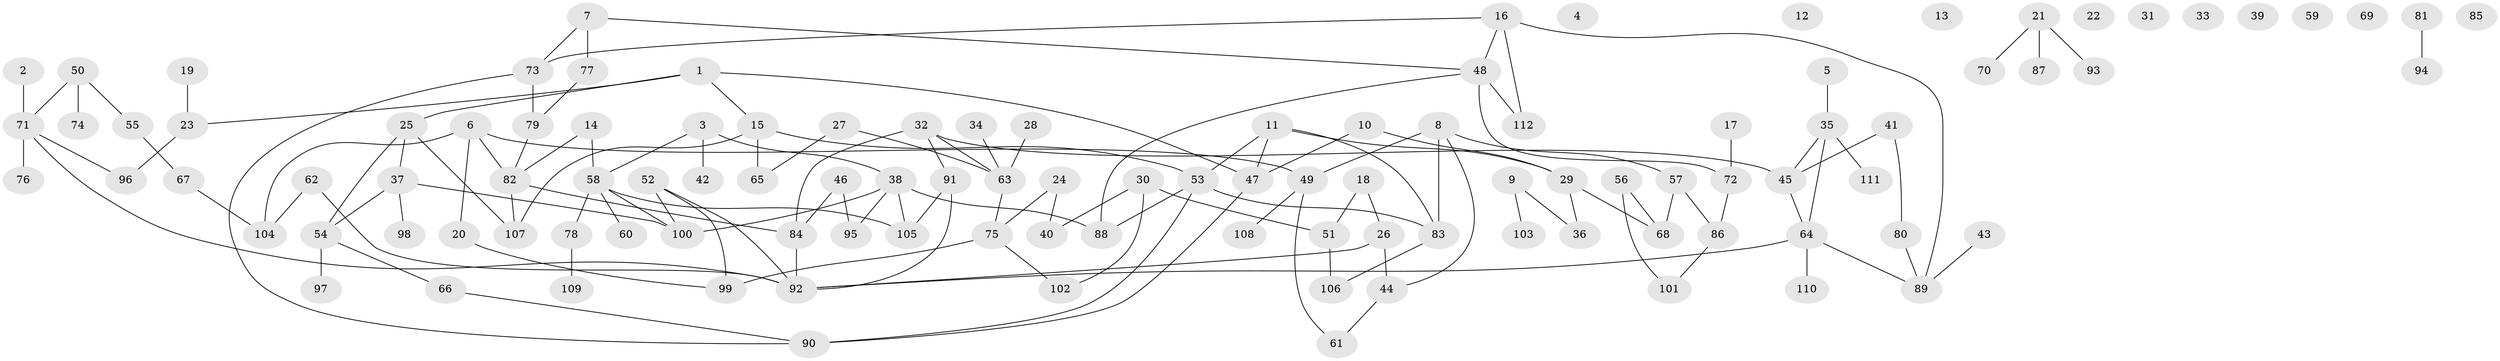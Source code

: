 // coarse degree distribution, {3: 0.18181818181818182, 11: 0.045454545454545456, 5: 0.045454545454545456, 1: 0.4090909090909091, 2: 0.13636363636363635, 4: 0.13636363636363635, 9: 0.045454545454545456}
// Generated by graph-tools (version 1.1) at 2025/35/03/04/25 23:35:53]
// undirected, 112 vertices, 138 edges
graph export_dot {
  node [color=gray90,style=filled];
  1;
  2;
  3;
  4;
  5;
  6;
  7;
  8;
  9;
  10;
  11;
  12;
  13;
  14;
  15;
  16;
  17;
  18;
  19;
  20;
  21;
  22;
  23;
  24;
  25;
  26;
  27;
  28;
  29;
  30;
  31;
  32;
  33;
  34;
  35;
  36;
  37;
  38;
  39;
  40;
  41;
  42;
  43;
  44;
  45;
  46;
  47;
  48;
  49;
  50;
  51;
  52;
  53;
  54;
  55;
  56;
  57;
  58;
  59;
  60;
  61;
  62;
  63;
  64;
  65;
  66;
  67;
  68;
  69;
  70;
  71;
  72;
  73;
  74;
  75;
  76;
  77;
  78;
  79;
  80;
  81;
  82;
  83;
  84;
  85;
  86;
  87;
  88;
  89;
  90;
  91;
  92;
  93;
  94;
  95;
  96;
  97;
  98;
  99;
  100;
  101;
  102;
  103;
  104;
  105;
  106;
  107;
  108;
  109;
  110;
  111;
  112;
  1 -- 15;
  1 -- 23;
  1 -- 25;
  1 -- 47;
  2 -- 71;
  3 -- 38;
  3 -- 42;
  3 -- 58;
  5 -- 35;
  6 -- 20;
  6 -- 49;
  6 -- 82;
  6 -- 104;
  7 -- 48;
  7 -- 73;
  7 -- 77;
  8 -- 44;
  8 -- 49;
  8 -- 57;
  8 -- 83;
  9 -- 36;
  9 -- 103;
  10 -- 29;
  10 -- 47;
  11 -- 29;
  11 -- 47;
  11 -- 53;
  11 -- 83;
  14 -- 58;
  14 -- 82;
  15 -- 53;
  15 -- 65;
  15 -- 107;
  16 -- 48;
  16 -- 73;
  16 -- 89;
  16 -- 112;
  17 -- 72;
  18 -- 26;
  18 -- 51;
  19 -- 23;
  20 -- 99;
  21 -- 70;
  21 -- 87;
  21 -- 93;
  23 -- 96;
  24 -- 40;
  24 -- 75;
  25 -- 37;
  25 -- 54;
  25 -- 107;
  26 -- 44;
  26 -- 92;
  27 -- 63;
  27 -- 65;
  28 -- 63;
  29 -- 36;
  29 -- 68;
  30 -- 40;
  30 -- 51;
  30 -- 102;
  32 -- 45;
  32 -- 63;
  32 -- 84;
  32 -- 91;
  34 -- 63;
  35 -- 45;
  35 -- 64;
  35 -- 111;
  37 -- 54;
  37 -- 98;
  37 -- 100;
  38 -- 88;
  38 -- 95;
  38 -- 100;
  38 -- 105;
  41 -- 45;
  41 -- 80;
  43 -- 89;
  44 -- 61;
  45 -- 64;
  46 -- 84;
  46 -- 95;
  47 -- 90;
  48 -- 72;
  48 -- 88;
  48 -- 112;
  49 -- 61;
  49 -- 108;
  50 -- 55;
  50 -- 71;
  50 -- 74;
  51 -- 106;
  52 -- 92;
  52 -- 99;
  52 -- 100;
  53 -- 83;
  53 -- 88;
  53 -- 90;
  54 -- 66;
  54 -- 97;
  55 -- 67;
  56 -- 68;
  56 -- 101;
  57 -- 68;
  57 -- 86;
  58 -- 60;
  58 -- 78;
  58 -- 100;
  58 -- 105;
  62 -- 92;
  62 -- 104;
  63 -- 75;
  64 -- 89;
  64 -- 92;
  64 -- 110;
  66 -- 90;
  67 -- 104;
  71 -- 76;
  71 -- 92;
  71 -- 96;
  72 -- 86;
  73 -- 79;
  73 -- 90;
  75 -- 99;
  75 -- 102;
  77 -- 79;
  78 -- 109;
  79 -- 82;
  80 -- 89;
  81 -- 94;
  82 -- 84;
  82 -- 107;
  83 -- 106;
  84 -- 92;
  86 -- 101;
  91 -- 92;
  91 -- 105;
}
